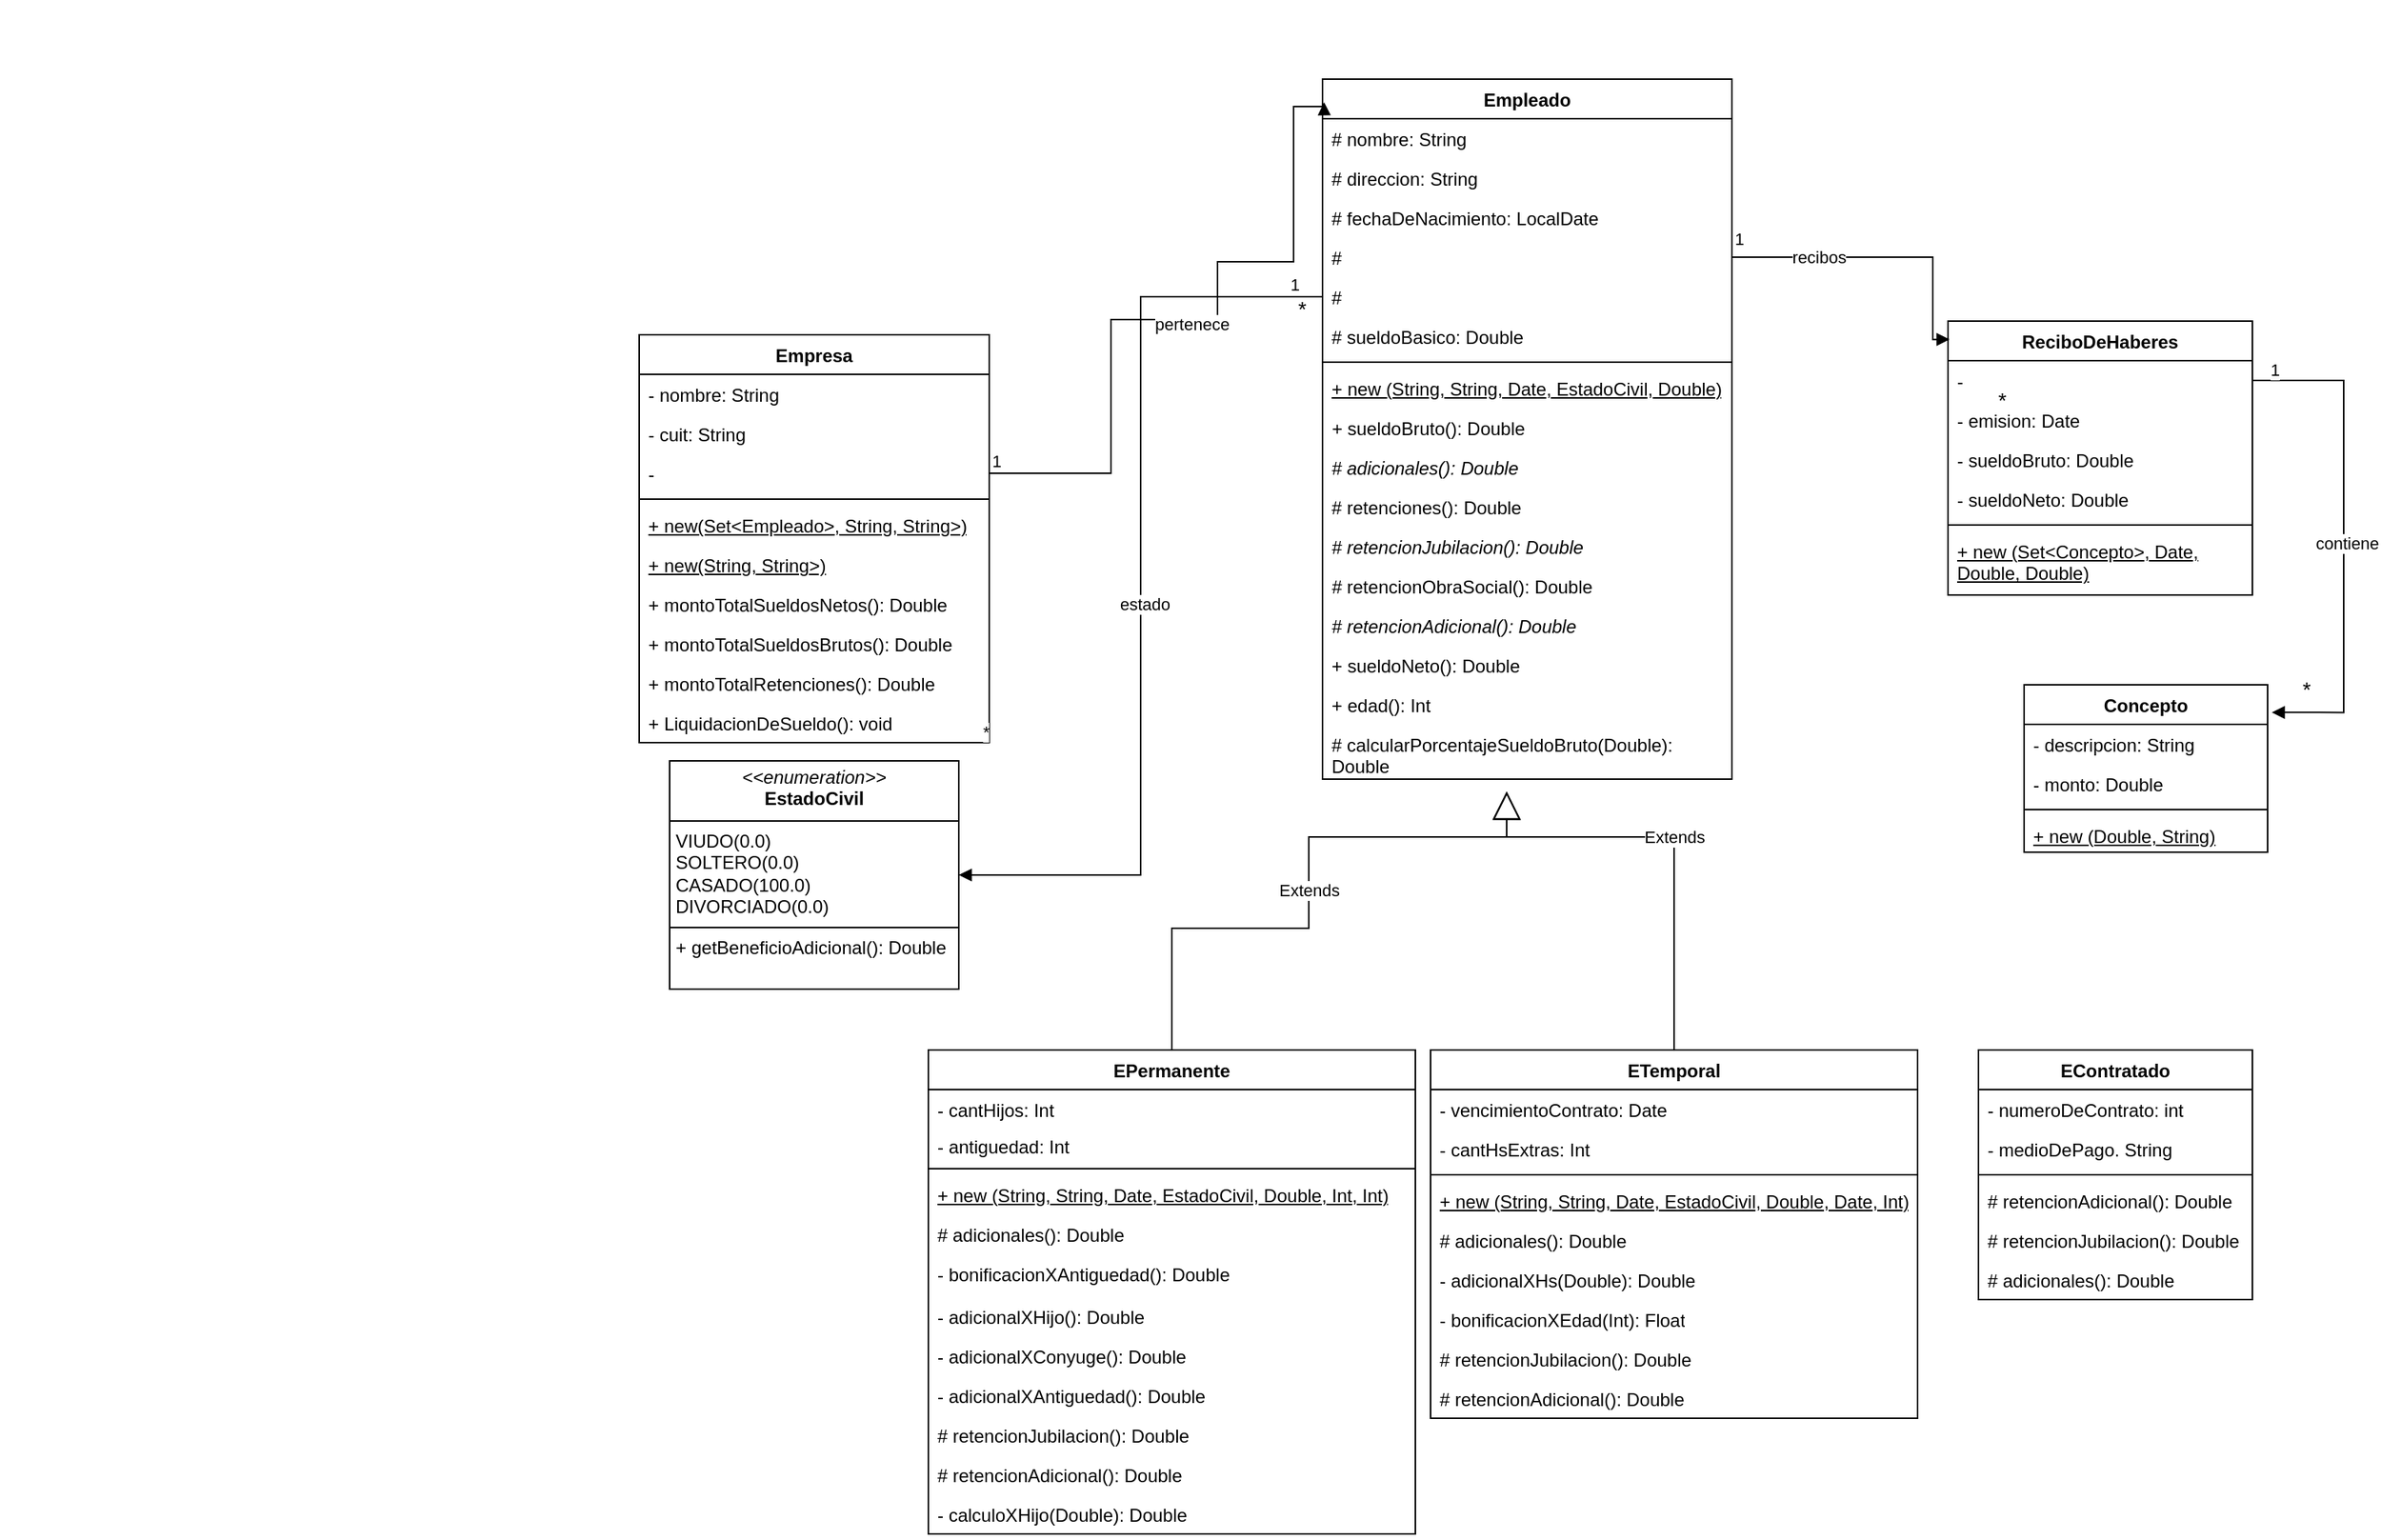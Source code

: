 <mxfile version="26.2.1">
  <diagram name="Página-1" id="hg1Nwzfe8lYlGyLoS-u6">
    <mxGraphModel dx="1940" dy="1640" grid="1" gridSize="10" guides="1" tooltips="1" connect="1" arrows="1" fold="1" page="1" pageScale="1" pageWidth="827" pageHeight="1169" math="0" shadow="0">
      <root>
        <mxCell id="0" />
        <mxCell id="1" parent="0" />
        <mxCell id="2A7zQqLkDTp_-7t5lVZq-5" value="Empleado" style="swimlane;fontStyle=1;align=center;verticalAlign=top;childLayout=stackLayout;horizontal=1;startSize=26;horizontalStack=0;resizeParent=1;resizeParentMax=0;resizeLast=0;collapsible=1;marginBottom=0;whiteSpace=wrap;html=1;" parent="1" vertex="1">
          <mxGeometry x="49" y="-108" width="269" height="460" as="geometry" />
        </mxCell>
        <mxCell id="2A7zQqLkDTp_-7t5lVZq-6" value="# nombre: String" style="text;strokeColor=none;fillColor=none;align=left;verticalAlign=top;spacingLeft=4;spacingRight=4;overflow=hidden;rotatable=0;points=[[0,0.5],[1,0.5]];portConstraint=eastwest;whiteSpace=wrap;html=1;" parent="2A7zQqLkDTp_-7t5lVZq-5" vertex="1">
          <mxGeometry y="26" width="269" height="26" as="geometry" />
        </mxCell>
        <mxCell id="2A7zQqLkDTp_-7t5lVZq-10" value="# direccion: String" style="text;strokeColor=none;fillColor=none;align=left;verticalAlign=top;spacingLeft=4;spacingRight=4;overflow=hidden;rotatable=0;points=[[0,0.5],[1,0.5]];portConstraint=eastwest;whiteSpace=wrap;html=1;" parent="2A7zQqLkDTp_-7t5lVZq-5" vertex="1">
          <mxGeometry y="52" width="269" height="26" as="geometry" />
        </mxCell>
        <mxCell id="2A7zQqLkDTp_-7t5lVZq-12" value="# fechaDeNacimiento: LocalDate" style="text;strokeColor=none;fillColor=none;align=left;verticalAlign=top;spacingLeft=4;spacingRight=4;overflow=hidden;rotatable=0;points=[[0,0.5],[1,0.5]];portConstraint=eastwest;whiteSpace=wrap;html=1;" parent="2A7zQqLkDTp_-7t5lVZq-5" vertex="1">
          <mxGeometry y="78" width="269" height="26" as="geometry" />
        </mxCell>
        <mxCell id="2A7zQqLkDTp_-7t5lVZq-13" value="#" style="text;strokeColor=none;fillColor=none;align=left;verticalAlign=top;spacingLeft=4;spacingRight=4;overflow=hidden;rotatable=0;points=[[0,0.5],[1,0.5]];portConstraint=eastwest;whiteSpace=wrap;html=1;" parent="2A7zQqLkDTp_-7t5lVZq-5" vertex="1">
          <mxGeometry y="104" width="269" height="26" as="geometry" />
        </mxCell>
        <mxCell id="6N-RkyJeNz7xfQKNyaiG-14" value="#" style="text;strokeColor=none;fillColor=none;align=left;verticalAlign=top;spacingLeft=4;spacingRight=4;overflow=hidden;rotatable=0;points=[[0,0.5],[1,0.5]];portConstraint=eastwest;whiteSpace=wrap;html=1;" parent="2A7zQqLkDTp_-7t5lVZq-5" vertex="1">
          <mxGeometry y="130" width="269" height="26" as="geometry" />
        </mxCell>
        <mxCell id="0poIuo51-9cRXDYmnmru-48" value="# sueldoBasico: Double" style="text;strokeColor=none;fillColor=none;align=left;verticalAlign=top;spacingLeft=4;spacingRight=4;overflow=hidden;rotatable=0;points=[[0,0.5],[1,0.5]];portConstraint=eastwest;whiteSpace=wrap;html=1;" parent="2A7zQqLkDTp_-7t5lVZq-5" vertex="1">
          <mxGeometry y="156" width="269" height="26" as="geometry" />
        </mxCell>
        <mxCell id="2A7zQqLkDTp_-7t5lVZq-7" value="" style="line;strokeWidth=1;fillColor=none;align=left;verticalAlign=middle;spacingTop=-1;spacingLeft=3;spacingRight=3;rotatable=0;labelPosition=right;points=[];portConstraint=eastwest;strokeColor=inherit;" parent="2A7zQqLkDTp_-7t5lVZq-5" vertex="1">
          <mxGeometry y="182" width="269" height="8" as="geometry" />
        </mxCell>
        <mxCell id="2A7zQqLkDTp_-7t5lVZq-8" value="&lt;u&gt;+ new (String, String, Date, EstadoCivil, Double)&lt;/u&gt;" style="text;strokeColor=none;fillColor=none;align=left;verticalAlign=top;spacingLeft=4;spacingRight=4;overflow=hidden;rotatable=0;points=[[0,0.5],[1,0.5]];portConstraint=eastwest;whiteSpace=wrap;html=1;" parent="2A7zQqLkDTp_-7t5lVZq-5" vertex="1">
          <mxGeometry y="190" width="269" height="26" as="geometry" />
        </mxCell>
        <mxCell id="6N-RkyJeNz7xfQKNyaiG-18" value="&lt;i&gt;+ &lt;/i&gt;sueldoBruto(): Double" style="text;strokeColor=none;fillColor=none;align=left;verticalAlign=top;spacingLeft=4;spacingRight=4;overflow=hidden;rotatable=0;points=[[0,0.5],[1,0.5]];portConstraint=eastwest;whiteSpace=wrap;html=1;" parent="2A7zQqLkDTp_-7t5lVZq-5" vertex="1">
          <mxGeometry y="216" width="269" height="26" as="geometry" />
        </mxCell>
        <mxCell id="0poIuo51-9cRXDYmnmru-4" value="&lt;i&gt;# adicionales(): Double&lt;/i&gt;" style="text;strokeColor=none;fillColor=none;align=left;verticalAlign=top;spacingLeft=4;spacingRight=4;overflow=hidden;rotatable=0;points=[[0,0.5],[1,0.5]];portConstraint=eastwest;whiteSpace=wrap;html=1;" parent="2A7zQqLkDTp_-7t5lVZq-5" vertex="1">
          <mxGeometry y="242" width="269" height="26" as="geometry" />
        </mxCell>
        <mxCell id="0poIuo51-9cRXDYmnmru-5" value="# retenciones(): Double" style="text;strokeColor=none;fillColor=none;align=left;verticalAlign=top;spacingLeft=4;spacingRight=4;overflow=hidden;rotatable=0;points=[[0,0.5],[1,0.5]];portConstraint=eastwest;whiteSpace=wrap;html=1;" parent="2A7zQqLkDTp_-7t5lVZq-5" vertex="1">
          <mxGeometry y="268" width="269" height="26" as="geometry" />
        </mxCell>
        <mxCell id="6N-RkyJeNz7xfQKNyaiG-22" value="&lt;i&gt;# retencionJubilacion(): Double&lt;/i&gt;" style="text;strokeColor=none;fillColor=none;align=left;verticalAlign=top;spacingLeft=4;spacingRight=4;overflow=hidden;rotatable=0;points=[[0,0.5],[1,0.5]];portConstraint=eastwest;whiteSpace=wrap;html=1;" parent="2A7zQqLkDTp_-7t5lVZq-5" vertex="1">
          <mxGeometry y="294" width="269" height="26" as="geometry" />
        </mxCell>
        <mxCell id="6N-RkyJeNz7xfQKNyaiG-23" value="&lt;i&gt;# &lt;/i&gt;retencionObraSocial(): Double" style="text;strokeColor=none;fillColor=none;align=left;verticalAlign=top;spacingLeft=4;spacingRight=4;overflow=hidden;rotatable=0;points=[[0,0.5],[1,0.5]];portConstraint=eastwest;whiteSpace=wrap;html=1;" parent="2A7zQqLkDTp_-7t5lVZq-5" vertex="1">
          <mxGeometry y="320" width="269" height="26" as="geometry" />
        </mxCell>
        <mxCell id="6N-RkyJeNz7xfQKNyaiG-24" value="&lt;i&gt;# retencionAdicional(): Double&lt;/i&gt;" style="text;strokeColor=none;fillColor=none;align=left;verticalAlign=top;spacingLeft=4;spacingRight=4;overflow=hidden;rotatable=0;points=[[0,0.5],[1,0.5]];portConstraint=eastwest;whiteSpace=wrap;html=1;" parent="2A7zQqLkDTp_-7t5lVZq-5" vertex="1">
          <mxGeometry y="346" width="269" height="26" as="geometry" />
        </mxCell>
        <mxCell id="6N-RkyJeNz7xfQKNyaiG-17" value="+ sueldoNeto(): Double" style="text;strokeColor=none;fillColor=none;align=left;verticalAlign=top;spacingLeft=4;spacingRight=4;overflow=hidden;rotatable=0;points=[[0,0.5],[1,0.5]];portConstraint=eastwest;whiteSpace=wrap;html=1;" parent="2A7zQqLkDTp_-7t5lVZq-5" vertex="1">
          <mxGeometry y="372" width="269" height="26" as="geometry" />
        </mxCell>
        <mxCell id="0poIuo51-9cRXDYmnmru-6" value="+ edad(): Int" style="text;strokeColor=none;fillColor=none;align=left;verticalAlign=top;spacingLeft=4;spacingRight=4;overflow=hidden;rotatable=0;points=[[0,0.5],[1,0.5]];portConstraint=eastwest;whiteSpace=wrap;html=1;" parent="2A7zQqLkDTp_-7t5lVZq-5" vertex="1">
          <mxGeometry y="398" width="269" height="26" as="geometry" />
        </mxCell>
        <mxCell id="0poIuo51-9cRXDYmnmru-24" value="# calcularPorcentajeSueldoBruto(Double): Double" style="text;strokeColor=none;fillColor=none;align=left;verticalAlign=top;spacingLeft=4;spacingRight=4;overflow=hidden;rotatable=0;points=[[0,0.5],[1,0.5]];portConstraint=eastwest;whiteSpace=wrap;html=1;" parent="2A7zQqLkDTp_-7t5lVZq-5" vertex="1">
          <mxGeometry y="424" width="269" height="36" as="geometry" />
        </mxCell>
        <mxCell id="2A7zQqLkDTp_-7t5lVZq-18" value="ETemporal" style="swimlane;fontStyle=1;align=center;verticalAlign=top;childLayout=stackLayout;horizontal=1;startSize=26;horizontalStack=0;resizeParent=1;resizeParentMax=0;resizeLast=0;collapsible=1;marginBottom=0;whiteSpace=wrap;html=1;" parent="1" vertex="1">
          <mxGeometry x="120" y="530" width="320" height="242" as="geometry">
            <mxRectangle x="260" y="430" width="100" height="30" as="alternateBounds" />
          </mxGeometry>
        </mxCell>
        <mxCell id="2A7zQqLkDTp_-7t5lVZq-19" value="- vencimientoContrato: Date" style="text;strokeColor=none;fillColor=none;align=left;verticalAlign=top;spacingLeft=4;spacingRight=4;overflow=hidden;rotatable=0;points=[[0,0.5],[1,0.5]];portConstraint=eastwest;whiteSpace=wrap;html=1;" parent="2A7zQqLkDTp_-7t5lVZq-18" vertex="1">
          <mxGeometry y="26" width="320" height="26" as="geometry" />
        </mxCell>
        <mxCell id="0poIuo51-9cRXDYmnmru-2" value="- cantHsExtras: Int" style="text;strokeColor=none;fillColor=none;align=left;verticalAlign=top;spacingLeft=4;spacingRight=4;overflow=hidden;rotatable=0;points=[[0,0.5],[1,0.5]];portConstraint=eastwest;whiteSpace=wrap;html=1;" parent="2A7zQqLkDTp_-7t5lVZq-18" vertex="1">
          <mxGeometry y="52" width="320" height="26" as="geometry" />
        </mxCell>
        <mxCell id="2A7zQqLkDTp_-7t5lVZq-20" value="" style="line;strokeWidth=1;fillColor=none;align=left;verticalAlign=middle;spacingTop=-1;spacingLeft=3;spacingRight=3;rotatable=0;labelPosition=right;points=[];portConstraint=eastwest;strokeColor=inherit;" parent="2A7zQqLkDTp_-7t5lVZq-18" vertex="1">
          <mxGeometry y="78" width="320" height="8" as="geometry" />
        </mxCell>
        <mxCell id="0poIuo51-9cRXDYmnmru-23" value="&lt;u&gt;+ new (String, String, Date, EstadoCivil, Double, Date, Int)&lt;/u&gt;" style="text;strokeColor=none;fillColor=none;align=left;verticalAlign=top;spacingLeft=4;spacingRight=4;overflow=hidden;rotatable=0;points=[[0,0.5],[1,0.5]];portConstraint=eastwest;whiteSpace=wrap;html=1;" parent="2A7zQqLkDTp_-7t5lVZq-18" vertex="1">
          <mxGeometry y="86" width="320" height="26" as="geometry" />
        </mxCell>
        <mxCell id="6N-RkyJeNz7xfQKNyaiG-35" value="# adicionales(): Double" style="text;strokeColor=none;fillColor=none;align=left;verticalAlign=top;spacingLeft=4;spacingRight=4;overflow=hidden;rotatable=0;points=[[0,0.5],[1,0.5]];portConstraint=eastwest;whiteSpace=wrap;html=1;" parent="2A7zQqLkDTp_-7t5lVZq-18" vertex="1">
          <mxGeometry y="112" width="320" height="26" as="geometry" />
        </mxCell>
        <mxCell id="6N-RkyJeNz7xfQKNyaiG-20" value="- adicionalXHs(Double): Double" style="text;strokeColor=none;fillColor=none;align=left;verticalAlign=top;spacingLeft=4;spacingRight=4;overflow=hidden;rotatable=0;points=[[0,0.5],[1,0.5]];portConstraint=eastwest;whiteSpace=wrap;html=1;" parent="2A7zQqLkDTp_-7t5lVZq-18" vertex="1">
          <mxGeometry y="138" width="320" height="26" as="geometry" />
        </mxCell>
        <mxCell id="0poIuo51-9cRXDYmnmru-25" value="- bonificacionXEdad(Int): Float" style="text;strokeColor=none;fillColor=none;align=left;verticalAlign=top;spacingLeft=4;spacingRight=4;overflow=hidden;rotatable=0;points=[[0,0.5],[1,0.5]];portConstraint=eastwest;whiteSpace=wrap;html=1;" parent="2A7zQqLkDTp_-7t5lVZq-18" vertex="1">
          <mxGeometry y="164" width="320" height="26" as="geometry" />
        </mxCell>
        <mxCell id="6N-RkyJeNz7xfQKNyaiG-26" value="# retencionJubilacion(): Double" style="text;strokeColor=none;fillColor=none;align=left;verticalAlign=top;spacingLeft=4;spacingRight=4;overflow=hidden;rotatable=0;points=[[0,0.5],[1,0.5]];portConstraint=eastwest;whiteSpace=wrap;html=1;" parent="2A7zQqLkDTp_-7t5lVZq-18" vertex="1">
          <mxGeometry y="190" width="320" height="26" as="geometry" />
        </mxCell>
        <mxCell id="6N-RkyJeNz7xfQKNyaiG-27" value="# retencionAdicional(): Double" style="text;strokeColor=none;fillColor=none;align=left;verticalAlign=top;spacingLeft=4;spacingRight=4;overflow=hidden;rotatable=0;points=[[0,0.5],[1,0.5]];portConstraint=eastwest;whiteSpace=wrap;html=1;" parent="2A7zQqLkDTp_-7t5lVZq-18" vertex="1">
          <mxGeometry y="216" width="320" height="26" as="geometry" />
        </mxCell>
        <mxCell id="2A7zQqLkDTp_-7t5lVZq-22" value="EPermanente" style="swimlane;fontStyle=1;align=center;verticalAlign=top;childLayout=stackLayout;horizontal=1;startSize=26;horizontalStack=0;resizeParent=1;resizeParentMax=0;resizeLast=0;collapsible=1;marginBottom=0;whiteSpace=wrap;html=1;" parent="1" vertex="1">
          <mxGeometry x="-210" y="530" width="320" height="318" as="geometry">
            <mxRectangle x="-15" y="430" width="110" height="30" as="alternateBounds" />
          </mxGeometry>
        </mxCell>
        <mxCell id="2A7zQqLkDTp_-7t5lVZq-23" value="- cantHijos: Int" style="text;strokeColor=none;fillColor=none;align=left;verticalAlign=top;spacingLeft=4;spacingRight=4;overflow=hidden;rotatable=0;points=[[0,0.5],[1,0.5]];portConstraint=eastwest;whiteSpace=wrap;html=1;" parent="2A7zQqLkDTp_-7t5lVZq-22" vertex="1">
          <mxGeometry y="26" width="320" height="24" as="geometry" />
        </mxCell>
        <mxCell id="0poIuo51-9cRXDYmnmru-12" value="- antiguedad: Int" style="text;strokeColor=none;fillColor=none;align=left;verticalAlign=top;spacingLeft=4;spacingRight=4;overflow=hidden;rotatable=0;points=[[0,0.5],[1,0.5]];portConstraint=eastwest;whiteSpace=wrap;html=1;" parent="2A7zQqLkDTp_-7t5lVZq-22" vertex="1">
          <mxGeometry y="50" width="320" height="24" as="geometry" />
        </mxCell>
        <mxCell id="2A7zQqLkDTp_-7t5lVZq-24" value="" style="line;strokeWidth=1;fillColor=none;align=left;verticalAlign=middle;spacingTop=-1;spacingLeft=3;spacingRight=3;rotatable=0;labelPosition=right;points=[];portConstraint=eastwest;strokeColor=inherit;" parent="2A7zQqLkDTp_-7t5lVZq-22" vertex="1">
          <mxGeometry y="74" width="320" height="8" as="geometry" />
        </mxCell>
        <mxCell id="6N-RkyJeNz7xfQKNyaiG-34" value="&lt;u&gt;+ new (String, String, Date, EstadoCivil, Double, Int, Int)&lt;/u&gt;" style="text;strokeColor=none;fillColor=none;align=left;verticalAlign=top;spacingLeft=4;spacingRight=4;overflow=hidden;rotatable=0;points=[[0,0.5],[1,0.5]];portConstraint=eastwest;whiteSpace=wrap;html=1;" parent="2A7zQqLkDTp_-7t5lVZq-22" vertex="1">
          <mxGeometry y="82" width="320" height="26" as="geometry" />
        </mxCell>
        <mxCell id="0poIuo51-9cRXDYmnmru-11" value="# adicionales(): Double" style="text;strokeColor=none;fillColor=none;align=left;verticalAlign=top;spacingLeft=4;spacingRight=4;overflow=hidden;rotatable=0;points=[[0,0.5],[1,0.5]];portConstraint=eastwest;whiteSpace=wrap;html=1;" parent="2A7zQqLkDTp_-7t5lVZq-22" vertex="1">
          <mxGeometry y="108" width="320" height="26" as="geometry" />
        </mxCell>
        <mxCell id="0poIuo51-9cRXDYmnmru-22" value="- bonificacionXAntiguedad(): Double" style="text;strokeColor=none;fillColor=none;align=left;verticalAlign=top;spacingLeft=4;spacingRight=4;overflow=hidden;rotatable=0;points=[[0,0.5],[1,0.5]];portConstraint=eastwest;whiteSpace=wrap;html=1;" parent="2A7zQqLkDTp_-7t5lVZq-22" vertex="1">
          <mxGeometry y="134" width="320" height="28" as="geometry" />
        </mxCell>
        <mxCell id="0poIuo51-9cRXDYmnmru-26" value="- adicionalXHijo(): Double" style="text;strokeColor=none;fillColor=none;align=left;verticalAlign=top;spacingLeft=4;spacingRight=4;overflow=hidden;rotatable=0;points=[[0,0.5],[1,0.5]];portConstraint=eastwest;whiteSpace=wrap;html=1;" parent="2A7zQqLkDTp_-7t5lVZq-22" vertex="1">
          <mxGeometry y="162" width="320" height="26" as="geometry" />
        </mxCell>
        <mxCell id="6N-RkyJeNz7xfQKNyaiG-30" value="- adicionalXConyuge(): Double" style="text;strokeColor=none;fillColor=none;align=left;verticalAlign=top;spacingLeft=4;spacingRight=4;overflow=hidden;rotatable=0;points=[[0,0.5],[1,0.5]];portConstraint=eastwest;whiteSpace=wrap;html=1;" parent="2A7zQqLkDTp_-7t5lVZq-22" vertex="1">
          <mxGeometry y="188" width="320" height="26" as="geometry" />
        </mxCell>
        <mxCell id="0poIuo51-9cRXDYmnmru-7" value="- adicionalXAntiguedad(): Double" style="text;strokeColor=none;fillColor=none;align=left;verticalAlign=top;spacingLeft=4;spacingRight=4;overflow=hidden;rotatable=0;points=[[0,0.5],[1,0.5]];portConstraint=eastwest;whiteSpace=wrap;html=1;" parent="2A7zQqLkDTp_-7t5lVZq-22" vertex="1">
          <mxGeometry y="214" width="320" height="26" as="geometry" />
        </mxCell>
        <mxCell id="6N-RkyJeNz7xfQKNyaiG-25" value="# retencionJubilacion(): Double" style="text;strokeColor=none;fillColor=none;align=left;verticalAlign=top;spacingLeft=4;spacingRight=4;overflow=hidden;rotatable=0;points=[[0,0.5],[1,0.5]];portConstraint=eastwest;whiteSpace=wrap;html=1;" parent="2A7zQqLkDTp_-7t5lVZq-22" vertex="1">
          <mxGeometry y="240" width="320" height="26" as="geometry" />
        </mxCell>
        <mxCell id="6N-RkyJeNz7xfQKNyaiG-28" value="# retencionAdicional(): Double" style="text;strokeColor=none;fillColor=none;align=left;verticalAlign=top;spacingLeft=4;spacingRight=4;overflow=hidden;rotatable=0;points=[[0,0.5],[1,0.5]];portConstraint=eastwest;whiteSpace=wrap;html=1;" parent="2A7zQqLkDTp_-7t5lVZq-22" vertex="1">
          <mxGeometry y="266" width="320" height="26" as="geometry" />
        </mxCell>
        <mxCell id="2A7zQqLkDTp_-7t5lVZq-25" value="- calculoXHijo(Double): Double" style="text;strokeColor=none;fillColor=none;align=left;verticalAlign=top;spacingLeft=4;spacingRight=4;overflow=hidden;rotatable=0;points=[[0,0.5],[1,0.5]];portConstraint=eastwest;whiteSpace=wrap;html=1;" parent="2A7zQqLkDTp_-7t5lVZq-22" vertex="1">
          <mxGeometry y="292" width="320" height="26" as="geometry" />
        </mxCell>
        <mxCell id="2A7zQqLkDTp_-7t5lVZq-28" value="Extends" style="endArrow=block;endSize=16;endFill=0;html=1;rounded=0;exitX=0.5;exitY=0;exitDx=0;exitDy=0;" parent="1" source="2A7zQqLkDTp_-7t5lVZq-18" edge="1">
          <mxGeometry width="160" relative="1" as="geometry">
            <mxPoint x="160" y="290" as="sourcePoint" />
            <mxPoint x="170" y="360" as="targetPoint" />
            <Array as="points">
              <mxPoint x="280" y="460" />
              <mxPoint x="280" y="390" />
              <mxPoint x="170" y="390" />
            </Array>
          </mxGeometry>
        </mxCell>
        <mxCell id="2A7zQqLkDTp_-7t5lVZq-29" value="Extends" style="endArrow=block;endSize=16;endFill=0;html=1;rounded=0;exitX=0.5;exitY=0;exitDx=0;exitDy=0;entryX=0.45;entryY=1.231;entryDx=0;entryDy=0;entryPerimeter=0;" parent="1" source="2A7zQqLkDTp_-7t5lVZq-22" target="0poIuo51-9cRXDYmnmru-24" edge="1">
          <mxGeometry width="160" relative="1" as="geometry">
            <mxPoint y="290" as="sourcePoint" />
            <mxPoint x="160" y="360" as="targetPoint" />
            <Array as="points">
              <mxPoint x="-50" y="450" />
              <mxPoint x="40" y="450" />
              <mxPoint x="40" y="390" />
              <mxPoint x="170" y="390" />
            </Array>
          </mxGeometry>
        </mxCell>
        <mxCell id="0poIuo51-9cRXDYmnmru-27" value="Empresa" style="swimlane;fontStyle=1;align=center;verticalAlign=top;childLayout=stackLayout;horizontal=1;startSize=26;horizontalStack=0;resizeParent=1;resizeParentMax=0;resizeLast=0;collapsible=1;marginBottom=0;whiteSpace=wrap;html=1;" parent="1" vertex="1">
          <mxGeometry x="-400" y="60" width="230" height="268" as="geometry" />
        </mxCell>
        <mxCell id="0poIuo51-9cRXDYmnmru-31" value="- nombre: String" style="text;strokeColor=none;fillColor=none;align=left;verticalAlign=top;spacingLeft=4;spacingRight=4;overflow=hidden;rotatable=0;points=[[0,0.5],[1,0.5]];portConstraint=eastwest;whiteSpace=wrap;html=1;" parent="0poIuo51-9cRXDYmnmru-27" vertex="1">
          <mxGeometry y="26" width="230" height="26" as="geometry" />
        </mxCell>
        <mxCell id="6N-RkyJeNz7xfQKNyaiG-7" value="- cuit: String" style="text;strokeColor=none;fillColor=none;align=left;verticalAlign=top;spacingLeft=4;spacingRight=4;overflow=hidden;rotatable=0;points=[[0,0.5],[1,0.5]];portConstraint=eastwest;whiteSpace=wrap;html=1;" parent="0poIuo51-9cRXDYmnmru-27" vertex="1">
          <mxGeometry y="52" width="230" height="26" as="geometry" />
        </mxCell>
        <mxCell id="0poIuo51-9cRXDYmnmru-35" value="-" style="text;strokeColor=none;fillColor=none;align=left;verticalAlign=top;spacingLeft=4;spacingRight=4;overflow=hidden;rotatable=0;points=[[0,0.5],[1,0.5]];portConstraint=eastwest;whiteSpace=wrap;html=1;" parent="0poIuo51-9cRXDYmnmru-27" vertex="1">
          <mxGeometry y="78" width="230" height="26" as="geometry" />
        </mxCell>
        <mxCell id="0poIuo51-9cRXDYmnmru-29" value="" style="line;strokeWidth=1;fillColor=none;align=left;verticalAlign=middle;spacingTop=-1;spacingLeft=3;spacingRight=3;rotatable=0;labelPosition=right;points=[];portConstraint=eastwest;strokeColor=inherit;" parent="0poIuo51-9cRXDYmnmru-27" vertex="1">
          <mxGeometry y="104" width="230" height="8" as="geometry" />
        </mxCell>
        <mxCell id="6N-RkyJeNz7xfQKNyaiG-10" value="&lt;u&gt;+ new(Set&amp;lt;Empleado&amp;gt;, String, String&amp;gt;)&lt;/u&gt;" style="text;strokeColor=none;fillColor=none;align=left;verticalAlign=top;spacingLeft=4;spacingRight=4;overflow=hidden;rotatable=0;points=[[0,0.5],[1,0.5]];portConstraint=eastwest;whiteSpace=wrap;html=1;" parent="0poIuo51-9cRXDYmnmru-27" vertex="1">
          <mxGeometry y="112" width="230" height="26" as="geometry" />
        </mxCell>
        <mxCell id="6N-RkyJeNz7xfQKNyaiG-31" value="&lt;u&gt;+ new(String, String&amp;gt;)&lt;/u&gt;" style="text;strokeColor=none;fillColor=none;align=left;verticalAlign=top;spacingLeft=4;spacingRight=4;overflow=hidden;rotatable=0;points=[[0,0.5],[1,0.5]];portConstraint=eastwest;whiteSpace=wrap;html=1;" parent="0poIuo51-9cRXDYmnmru-27" vertex="1">
          <mxGeometry y="138" width="230" height="26" as="geometry" />
        </mxCell>
        <mxCell id="6N-RkyJeNz7xfQKNyaiG-32" value="+ montoTotalSueldosNetos(): Double" style="text;strokeColor=none;fillColor=none;align=left;verticalAlign=top;spacingLeft=4;spacingRight=4;overflow=hidden;rotatable=0;points=[[0,0.5],[1,0.5]];portConstraint=eastwest;whiteSpace=wrap;html=1;" parent="0poIuo51-9cRXDYmnmru-27" vertex="1">
          <mxGeometry y="164" width="230" height="26" as="geometry" />
        </mxCell>
        <mxCell id="6N-RkyJeNz7xfQKNyaiG-33" value="+ montoTotalSueldosBrutos(): Double" style="text;strokeColor=none;fillColor=none;align=left;verticalAlign=top;spacingLeft=4;spacingRight=4;overflow=hidden;rotatable=0;points=[[0,0.5],[1,0.5]];portConstraint=eastwest;whiteSpace=wrap;html=1;" parent="0poIuo51-9cRXDYmnmru-27" vertex="1">
          <mxGeometry y="190" width="230" height="26" as="geometry" />
        </mxCell>
        <mxCell id="6N-RkyJeNz7xfQKNyaiG-40" value="+ montoTotalRetenciones(): Double" style="text;strokeColor=none;fillColor=none;align=left;verticalAlign=top;spacingLeft=4;spacingRight=4;overflow=hidden;rotatable=0;points=[[0,0.5],[1,0.5]];portConstraint=eastwest;whiteSpace=wrap;html=1;" parent="0poIuo51-9cRXDYmnmru-27" vertex="1">
          <mxGeometry y="216" width="230" height="26" as="geometry" />
        </mxCell>
        <mxCell id="0poIuo51-9cRXDYmnmru-30" value="+ LiquidacionDeSueldo(): void" style="text;strokeColor=none;fillColor=none;align=left;verticalAlign=top;spacingLeft=4;spacingRight=4;overflow=hidden;rotatable=0;points=[[0,0.5],[1,0.5]];portConstraint=eastwest;whiteSpace=wrap;html=1;" parent="0poIuo51-9cRXDYmnmru-27" vertex="1">
          <mxGeometry y="242" width="230" height="26" as="geometry" />
        </mxCell>
        <mxCell id="0poIuo51-9cRXDYmnmru-38" value="ReciboDeHaberes" style="swimlane;fontStyle=1;align=center;verticalAlign=top;childLayout=stackLayout;horizontal=1;startSize=26;horizontalStack=0;resizeParent=1;resizeParentMax=0;resizeLast=0;collapsible=1;marginBottom=0;whiteSpace=wrap;html=1;" parent="1" vertex="1">
          <mxGeometry x="460" y="51" width="200" height="180" as="geometry" />
        </mxCell>
        <mxCell id="0poIuo51-9cRXDYmnmru-52" value="-" style="text;strokeColor=none;fillColor=none;align=left;verticalAlign=top;spacingLeft=4;spacingRight=4;overflow=hidden;rotatable=0;points=[[0,0.5],[1,0.5]];portConstraint=eastwest;whiteSpace=wrap;html=1;" parent="0poIuo51-9cRXDYmnmru-38" vertex="1">
          <mxGeometry y="26" width="200" height="26" as="geometry" />
        </mxCell>
        <mxCell id="0poIuo51-9cRXDYmnmru-53" value="- emision: Date" style="text;strokeColor=none;fillColor=none;align=left;verticalAlign=top;spacingLeft=4;spacingRight=4;overflow=hidden;rotatable=0;points=[[0,0.5],[1,0.5]];portConstraint=eastwest;whiteSpace=wrap;html=1;" parent="0poIuo51-9cRXDYmnmru-38" vertex="1">
          <mxGeometry y="52" width="200" height="26" as="geometry" />
        </mxCell>
        <mxCell id="0poIuo51-9cRXDYmnmru-54" value="- sueldoBruto: Double" style="text;strokeColor=none;fillColor=none;align=left;verticalAlign=top;spacingLeft=4;spacingRight=4;overflow=hidden;rotatable=0;points=[[0,0.5],[1,0.5]];portConstraint=eastwest;whiteSpace=wrap;html=1;" parent="0poIuo51-9cRXDYmnmru-38" vertex="1">
          <mxGeometry y="78" width="200" height="26" as="geometry" />
        </mxCell>
        <mxCell id="0poIuo51-9cRXDYmnmru-55" value="- sueldoNeto: Double" style="text;strokeColor=none;fillColor=none;align=left;verticalAlign=top;spacingLeft=4;spacingRight=4;overflow=hidden;rotatable=0;points=[[0,0.5],[1,0.5]];portConstraint=eastwest;whiteSpace=wrap;html=1;" parent="0poIuo51-9cRXDYmnmru-38" vertex="1">
          <mxGeometry y="104" width="200" height="26" as="geometry" />
        </mxCell>
        <mxCell id="0poIuo51-9cRXDYmnmru-40" value="" style="line;strokeWidth=1;fillColor=none;align=left;verticalAlign=middle;spacingTop=-1;spacingLeft=3;spacingRight=3;rotatable=0;labelPosition=right;points=[];portConstraint=eastwest;strokeColor=inherit;" parent="0poIuo51-9cRXDYmnmru-38" vertex="1">
          <mxGeometry y="130" width="200" height="8" as="geometry" />
        </mxCell>
        <mxCell id="6N-RkyJeNz7xfQKNyaiG-38" value="&lt;u&gt;+ new (Set&amp;lt;Concepto&amp;gt;, Date, Double, Double)&lt;/u&gt;" style="text;strokeColor=none;fillColor=none;align=left;verticalAlign=top;spacingLeft=4;spacingRight=4;overflow=hidden;rotatable=0;points=[[0,0.5],[1,0.5]];portConstraint=eastwest;whiteSpace=wrap;html=1;" parent="0poIuo51-9cRXDYmnmru-38" vertex="1">
          <mxGeometry y="138" width="200" height="42" as="geometry" />
        </mxCell>
        <mxCell id="0poIuo51-9cRXDYmnmru-49" value="" style="endArrow=block;endFill=1;html=1;edgeStyle=orthogonalEdgeStyle;align=left;verticalAlign=top;rounded=0;exitX=1;exitY=0.5;exitDx=0;exitDy=0;entryX=0.005;entryY=0.067;entryDx=0;entryDy=0;entryPerimeter=0;" parent="1" source="2A7zQqLkDTp_-7t5lVZq-13" target="0poIuo51-9cRXDYmnmru-38" edge="1">
          <mxGeometry x="-1" relative="1" as="geometry">
            <mxPoint x="350" y="192.41" as="sourcePoint" />
            <mxPoint x="450" y="70" as="targetPoint" />
            <Array as="points">
              <mxPoint x="450" y="9" />
              <mxPoint x="450" y="63" />
            </Array>
          </mxGeometry>
        </mxCell>
        <mxCell id="0poIuo51-9cRXDYmnmru-50" value="1" style="edgeLabel;resizable=0;html=1;align=left;verticalAlign=bottom;" parent="0poIuo51-9cRXDYmnmru-49" connectable="0" vertex="1">
          <mxGeometry x="-1" relative="1" as="geometry">
            <mxPoint y="-4" as="offset" />
          </mxGeometry>
        </mxCell>
        <mxCell id="6N-RkyJeNz7xfQKNyaiG-2" value="recibos" style="edgeLabel;html=1;align=center;verticalAlign=middle;resizable=0;points=[];" parent="0poIuo51-9cRXDYmnmru-49" vertex="1" connectable="0">
          <mxGeometry x="-0.426" relative="1" as="geometry">
            <mxPoint as="offset" />
          </mxGeometry>
        </mxCell>
        <mxCell id="0poIuo51-9cRXDYmnmru-51" value="&lt;font style=&quot;font-size: 14px;&quot;&gt;*&lt;/font&gt;" style="edgeLabel;resizable=0;html=1;align=left;verticalAlign=bottom;" parent="1" connectable="0" vertex="1">
          <mxGeometry x="-360" y="-100" as="geometry">
            <mxPoint x="851" y="213" as="offset" />
          </mxGeometry>
        </mxCell>
        <mxCell id="0poIuo51-9cRXDYmnmru-57" value="Concepto" style="swimlane;fontStyle=1;align=center;verticalAlign=top;childLayout=stackLayout;horizontal=1;startSize=26;horizontalStack=0;resizeParent=1;resizeParentMax=0;resizeLast=0;collapsible=1;marginBottom=0;whiteSpace=wrap;html=1;" parent="1" vertex="1">
          <mxGeometry x="510" y="290" width="160" height="110" as="geometry" />
        </mxCell>
        <mxCell id="0poIuo51-9cRXDYmnmru-58" value="- descripcion: String&amp;nbsp;" style="text;strokeColor=none;fillColor=none;align=left;verticalAlign=top;spacingLeft=4;spacingRight=4;overflow=hidden;rotatable=0;points=[[0,0.5],[1,0.5]];portConstraint=eastwest;whiteSpace=wrap;html=1;" parent="0poIuo51-9cRXDYmnmru-57" vertex="1">
          <mxGeometry y="26" width="160" height="26" as="geometry" />
        </mxCell>
        <mxCell id="0poIuo51-9cRXDYmnmru-61" value="- monto: Double" style="text;strokeColor=none;fillColor=none;align=left;verticalAlign=top;spacingLeft=4;spacingRight=4;overflow=hidden;rotatable=0;points=[[0,0.5],[1,0.5]];portConstraint=eastwest;whiteSpace=wrap;html=1;" parent="0poIuo51-9cRXDYmnmru-57" vertex="1">
          <mxGeometry y="52" width="160" height="26" as="geometry" />
        </mxCell>
        <mxCell id="0poIuo51-9cRXDYmnmru-59" value="" style="line;strokeWidth=1;fillColor=none;align=left;verticalAlign=middle;spacingTop=-1;spacingLeft=3;spacingRight=3;rotatable=0;labelPosition=right;points=[];portConstraint=eastwest;strokeColor=inherit;" parent="0poIuo51-9cRXDYmnmru-57" vertex="1">
          <mxGeometry y="78" width="160" height="8" as="geometry" />
        </mxCell>
        <mxCell id="6N-RkyJeNz7xfQKNyaiG-39" value="&lt;u&gt;+ new (Double, String)&lt;/u&gt;" style="text;strokeColor=none;fillColor=none;align=left;verticalAlign=top;spacingLeft=4;spacingRight=4;overflow=hidden;rotatable=0;points=[[0,0.5],[1,0.5]];portConstraint=eastwest;whiteSpace=wrap;html=1;" parent="0poIuo51-9cRXDYmnmru-57" vertex="1">
          <mxGeometry y="86" width="160" height="24" as="geometry" />
        </mxCell>
        <mxCell id="0poIuo51-9cRXDYmnmru-62" value="" style="endArrow=block;endFill=1;html=1;edgeStyle=orthogonalEdgeStyle;align=left;verticalAlign=top;rounded=0;entryX=1.017;entryY=0.165;entryDx=0;entryDy=0;entryPerimeter=0;exitX=1;exitY=0.5;exitDx=0;exitDy=0;" parent="1" source="0poIuo51-9cRXDYmnmru-52" target="0poIuo51-9cRXDYmnmru-57" edge="1">
          <mxGeometry x="-1" relative="1" as="geometry">
            <mxPoint x="690" y="90" as="sourcePoint" />
            <mxPoint x="690" y="310" as="targetPoint" />
            <Array as="points">
              <mxPoint x="670" y="90" />
              <mxPoint x="720" y="90" />
              <mxPoint x="720" y="304" />
            </Array>
          </mxGeometry>
        </mxCell>
        <mxCell id="0poIuo51-9cRXDYmnmru-63" value="1" style="edgeLabel;resizable=0;html=1;align=left;verticalAlign=bottom;" parent="0poIuo51-9cRXDYmnmru-62" connectable="0" vertex="1">
          <mxGeometry x="-1" relative="1" as="geometry">
            <mxPoint x="10" y="1" as="offset" />
          </mxGeometry>
        </mxCell>
        <mxCell id="6N-RkyJeNz7xfQKNyaiG-9" value="contiene" style="edgeLabel;html=1;align=center;verticalAlign=middle;resizable=0;points=[];" parent="0poIuo51-9cRXDYmnmru-62" vertex="1" connectable="0">
          <mxGeometry x="0.031" y="2" relative="1" as="geometry">
            <mxPoint y="-1" as="offset" />
          </mxGeometry>
        </mxCell>
        <mxCell id="0poIuo51-9cRXDYmnmru-64" value="&lt;font style=&quot;font-size: 14px;&quot;&gt;*&lt;/font&gt;" style="edgeLabel;resizable=0;html=1;align=left;verticalAlign=bottom;" parent="1" connectable="0" vertex="1">
          <mxGeometry x="-160" y="90" as="geometry">
            <mxPoint x="851" y="213" as="offset" />
          </mxGeometry>
        </mxCell>
        <mxCell id="6N-RkyJeNz7xfQKNyaiG-3" value="" style="endArrow=block;endFill=1;html=1;edgeStyle=orthogonalEdgeStyle;align=left;verticalAlign=top;rounded=0;exitX=1;exitY=0.5;exitDx=0;exitDy=0;entryX=0.004;entryY=0.033;entryDx=0;entryDy=0;entryPerimeter=0;" parent="1" source="0poIuo51-9cRXDYmnmru-35" target="2A7zQqLkDTp_-7t5lVZq-5" edge="1">
          <mxGeometry x="-1" relative="1" as="geometry">
            <mxPoint x="-200" y="160" as="sourcePoint" />
            <mxPoint x="-20" y="-90" as="targetPoint" />
            <Array as="points">
              <mxPoint x="-90" y="151" />
              <mxPoint x="-90" y="50" />
              <mxPoint x="-20" y="50" />
              <mxPoint x="-20" y="12" />
              <mxPoint x="30" y="12" />
              <mxPoint x="30" y="-90" />
              <mxPoint x="50" y="-90" />
            </Array>
          </mxGeometry>
        </mxCell>
        <mxCell id="6N-RkyJeNz7xfQKNyaiG-4" value="1" style="edgeLabel;resizable=0;html=1;align=left;verticalAlign=bottom;" parent="6N-RkyJeNz7xfQKNyaiG-3" connectable="0" vertex="1">
          <mxGeometry x="-1" relative="1" as="geometry" />
        </mxCell>
        <mxCell id="6N-RkyJeNz7xfQKNyaiG-5" value="pertenece" style="edgeLabel;html=1;align=center;verticalAlign=middle;resizable=0;points=[];" parent="6N-RkyJeNz7xfQKNyaiG-3" vertex="1" connectable="0">
          <mxGeometry x="0.008" y="-3" relative="1" as="geometry">
            <mxPoint as="offset" />
          </mxGeometry>
        </mxCell>
        <mxCell id="6N-RkyJeNz7xfQKNyaiG-6" value="&lt;font style=&quot;font-size: 14px;&quot;&gt;*&lt;/font&gt;" style="edgeLabel;resizable=0;html=1;align=left;verticalAlign=bottom;" parent="1" connectable="0" vertex="1">
          <mxGeometry x="-820" y="-160" as="geometry">
            <mxPoint x="851" y="213" as="offset" />
          </mxGeometry>
        </mxCell>
        <mxCell id="6N-RkyJeNz7xfQKNyaiG-11" value="&lt;p style=&quot;margin:0px;margin-top:4px;text-align:center;&quot;&gt;&lt;i&gt;&amp;lt;&amp;lt;enumeration&amp;gt;&amp;gt;&lt;/i&gt;&lt;br&gt;&lt;b&gt;EstadoCivil&lt;/b&gt;&lt;/p&gt;&lt;hr size=&quot;1&quot; style=&quot;border-style:solid;&quot;&gt;&lt;p style=&quot;margin:0px;margin-left:4px;&quot;&gt;VIUDO(0.0)&lt;br&gt;SOLTERO(0.0)&lt;/p&gt;&lt;p style=&quot;margin:0px;margin-left:4px;&quot;&gt;CASADO(100.0)&lt;/p&gt;&lt;p style=&quot;margin:0px;margin-left:4px;&quot;&gt;DIVORCIADO(0.0)&lt;/p&gt;&lt;hr size=&quot;1&quot; style=&quot;border-style:solid;&quot;&gt;&lt;p style=&quot;margin:0px;margin-left:4px;&quot;&gt;+ getBeneficioAdicional(): Double&lt;br&gt;&lt;/p&gt;" style="verticalAlign=top;align=left;overflow=fill;html=1;whiteSpace=wrap;" parent="1" vertex="1">
          <mxGeometry x="-380" y="340" width="190" height="150" as="geometry" />
        </mxCell>
        <mxCell id="6N-RkyJeNz7xfQKNyaiG-12" value="" style="endArrow=block;endFill=1;html=1;edgeStyle=orthogonalEdgeStyle;align=left;verticalAlign=top;rounded=0;exitX=0;exitY=0.5;exitDx=0;exitDy=0;entryX=1;entryY=0.5;entryDx=0;entryDy=0;" parent="1" source="6N-RkyJeNz7xfQKNyaiG-14" target="6N-RkyJeNz7xfQKNyaiG-11" edge="1">
          <mxGeometry x="-1" relative="1" as="geometry">
            <mxPoint x="-180" y="330" as="sourcePoint" />
            <mxPoint x="10" y="200" as="targetPoint" />
          </mxGeometry>
        </mxCell>
        <mxCell id="6N-RkyJeNz7xfQKNyaiG-13" value="1" style="edgeLabel;resizable=0;html=1;align=left;verticalAlign=bottom;" parent="6N-RkyJeNz7xfQKNyaiG-12" connectable="0" vertex="1">
          <mxGeometry x="-1" relative="1" as="geometry">
            <mxPoint x="-23" as="offset" />
          </mxGeometry>
        </mxCell>
        <mxCell id="6N-RkyJeNz7xfQKNyaiG-15" value="estado" style="edgeLabel;html=1;align=center;verticalAlign=middle;resizable=0;points=[];" parent="6N-RkyJeNz7xfQKNyaiG-12" vertex="1" connectable="0">
          <mxGeometry x="0.038" y="2" relative="1" as="geometry">
            <mxPoint as="offset" />
          </mxGeometry>
        </mxCell>
        <mxCell id="6N-RkyJeNz7xfQKNyaiG-16" value="*" style="edgeLabel;resizable=0;html=1;align=left;verticalAlign=bottom;" parent="1" connectable="0" vertex="1">
          <mxGeometry x="40.0" y="190" as="geometry">
            <mxPoint x="-216" y="139" as="offset" />
          </mxGeometry>
        </mxCell>
        <mxCell id="jQlG5ei7aP6E9xbDgQuY-1" value="EContratado" style="swimlane;fontStyle=1;align=center;verticalAlign=top;childLayout=stackLayout;horizontal=1;startSize=26;horizontalStack=0;resizeParent=1;resizeParentMax=0;resizeLast=0;collapsible=1;marginBottom=0;whiteSpace=wrap;html=1;" vertex="1" parent="1">
          <mxGeometry x="480" y="530" width="180" height="164" as="geometry" />
        </mxCell>
        <mxCell id="jQlG5ei7aP6E9xbDgQuY-2" value="- numeroDeContrato: int" style="text;strokeColor=none;fillColor=none;align=left;verticalAlign=top;spacingLeft=4;spacingRight=4;overflow=hidden;rotatable=0;points=[[0,0.5],[1,0.5]];portConstraint=eastwest;whiteSpace=wrap;html=1;" vertex="1" parent="jQlG5ei7aP6E9xbDgQuY-1">
          <mxGeometry y="26" width="180" height="26" as="geometry" />
        </mxCell>
        <mxCell id="jQlG5ei7aP6E9xbDgQuY-5" value="- medioDePago. String" style="text;strokeColor=none;fillColor=none;align=left;verticalAlign=top;spacingLeft=4;spacingRight=4;overflow=hidden;rotatable=0;points=[[0,0.5],[1,0.5]];portConstraint=eastwest;whiteSpace=wrap;html=1;" vertex="1" parent="jQlG5ei7aP6E9xbDgQuY-1">
          <mxGeometry y="52" width="180" height="26" as="geometry" />
        </mxCell>
        <mxCell id="jQlG5ei7aP6E9xbDgQuY-3" value="" style="line;strokeWidth=1;fillColor=none;align=left;verticalAlign=middle;spacingTop=-1;spacingLeft=3;spacingRight=3;rotatable=0;labelPosition=right;points=[];portConstraint=eastwest;strokeColor=inherit;" vertex="1" parent="jQlG5ei7aP6E9xbDgQuY-1">
          <mxGeometry y="78" width="180" height="8" as="geometry" />
        </mxCell>
        <mxCell id="jQlG5ei7aP6E9xbDgQuY-4" value="# retencionAdicional(): Double" style="text;strokeColor=none;fillColor=none;align=left;verticalAlign=top;spacingLeft=4;spacingRight=4;overflow=hidden;rotatable=0;points=[[0,0.5],[1,0.5]];portConstraint=eastwest;whiteSpace=wrap;html=1;" vertex="1" parent="jQlG5ei7aP6E9xbDgQuY-1">
          <mxGeometry y="86" width="180" height="26" as="geometry" />
        </mxCell>
        <mxCell id="jQlG5ei7aP6E9xbDgQuY-6" value="# retencionJubilacion(): Double" style="text;strokeColor=none;fillColor=none;align=left;verticalAlign=top;spacingLeft=4;spacingRight=4;overflow=hidden;rotatable=0;points=[[0,0.5],[1,0.5]];portConstraint=eastwest;whiteSpace=wrap;html=1;" vertex="1" parent="jQlG5ei7aP6E9xbDgQuY-1">
          <mxGeometry y="112" width="180" height="26" as="geometry" />
        </mxCell>
        <mxCell id="jQlG5ei7aP6E9xbDgQuY-7" value="# adicionales(): Double" style="text;strokeColor=none;fillColor=none;align=left;verticalAlign=top;spacingLeft=4;spacingRight=4;overflow=hidden;rotatable=0;points=[[0,0.5],[1,0.5]];portConstraint=eastwest;whiteSpace=wrap;html=1;" vertex="1" parent="jQlG5ei7aP6E9xbDgQuY-1">
          <mxGeometry y="138" width="180" height="26" as="geometry" />
        </mxCell>
      </root>
    </mxGraphModel>
  </diagram>
</mxfile>
